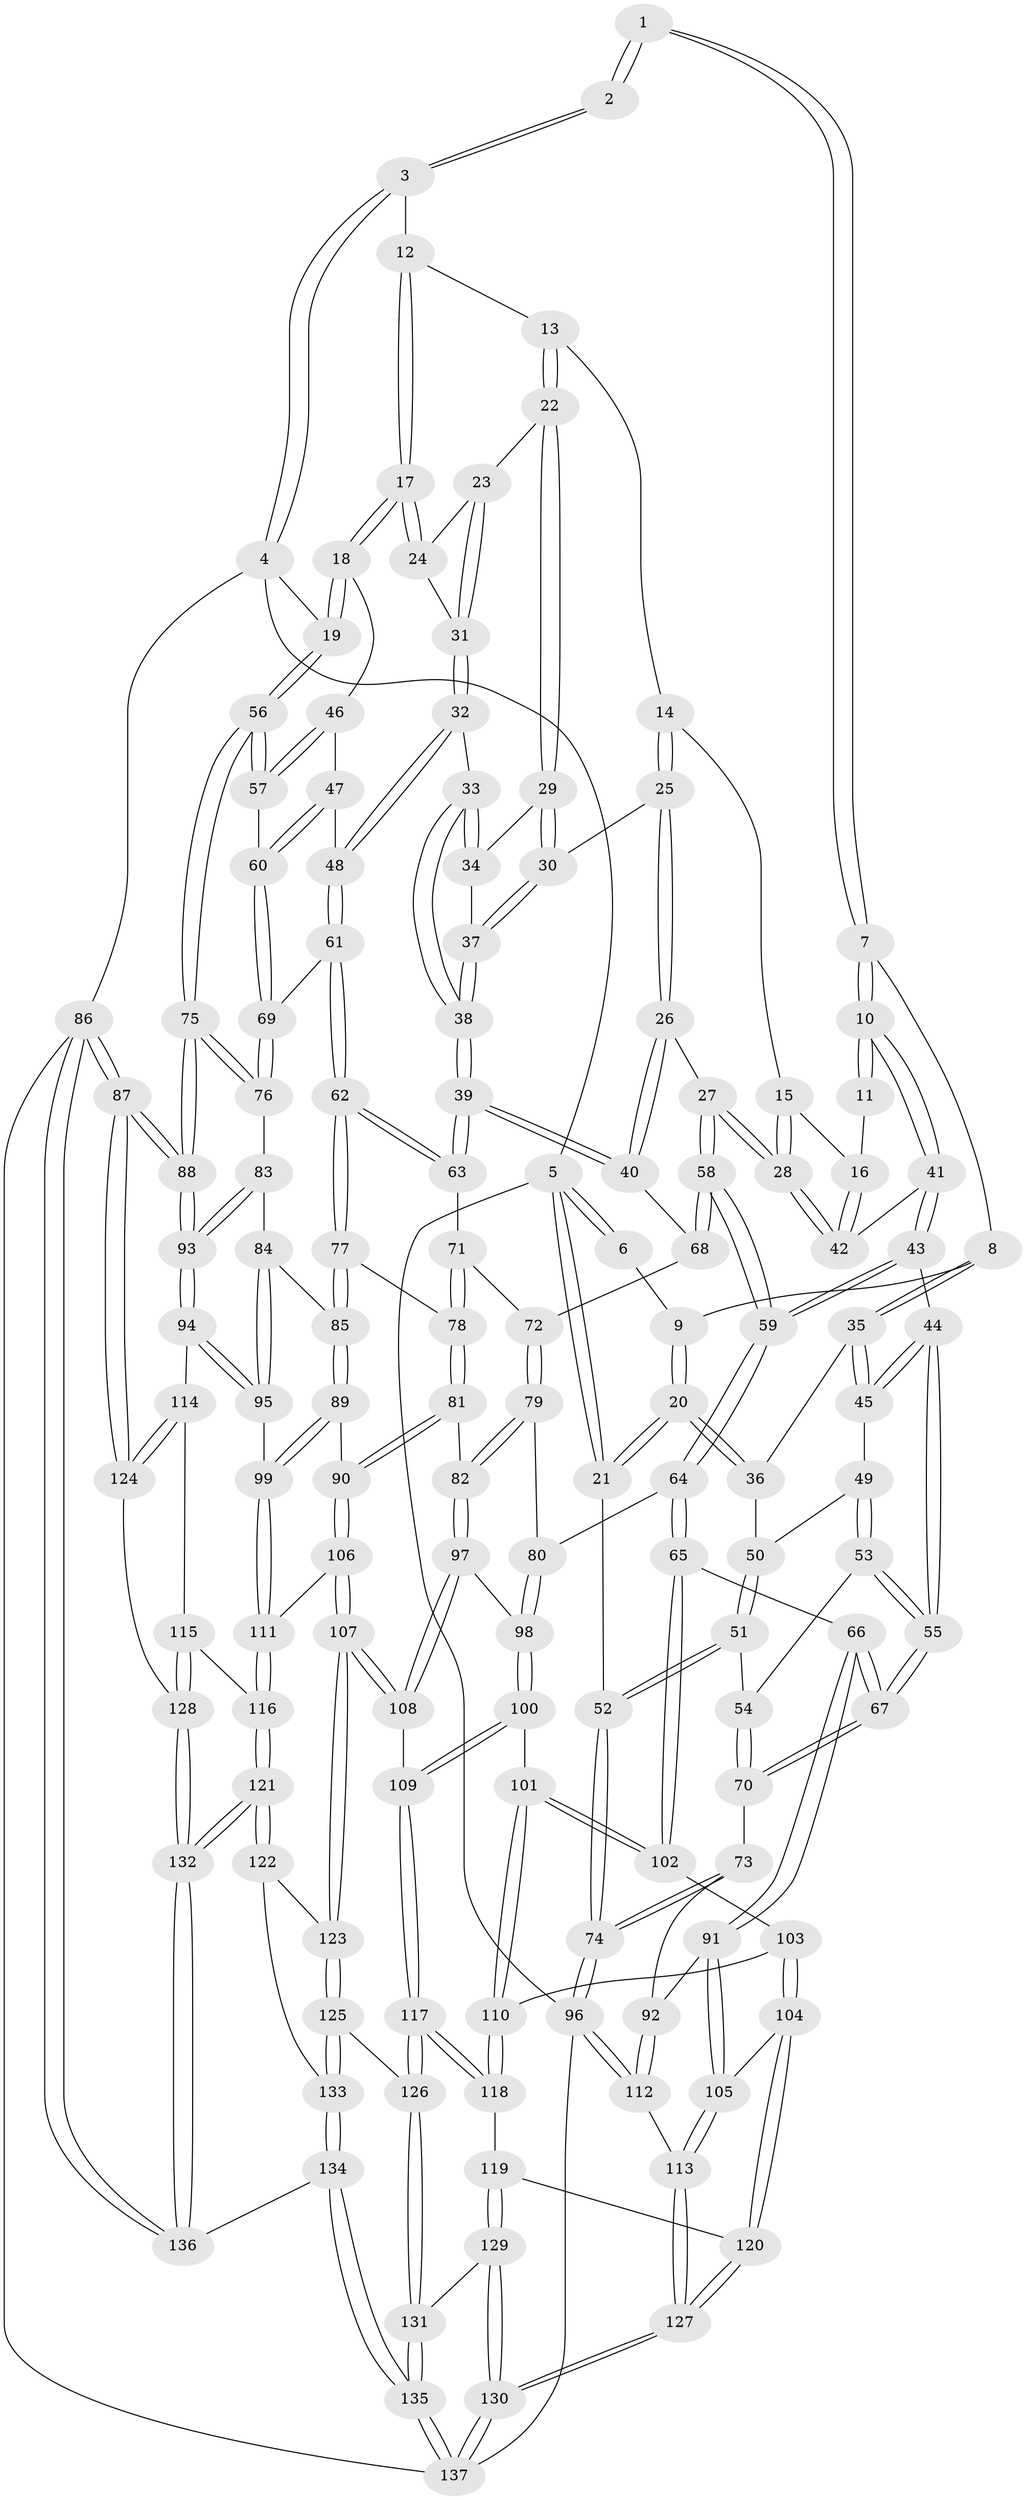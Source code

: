 // coarse degree distribution, {6: 0.046511627906976744, 4: 0.4418604651162791, 3: 0.3023255813953488, 5: 0.13953488372093023, 2: 0.046511627906976744, 7: 0.023255813953488372}
// Generated by graph-tools (version 1.1) at 2025/38/03/04/25 23:38:31]
// undirected, 137 vertices, 339 edges
graph export_dot {
  node [color=gray90,style=filled];
  1 [pos="+0.3478908395964338+0"];
  2 [pos="+0.5698836508310732+0"];
  3 [pos="+0.598562403003527+0"];
  4 [pos="+1+0"];
  5 [pos="+0+0"];
  6 [pos="+0.05981444850780698+0"];
  7 [pos="+0.2751811851853113+0.12943719907587295"];
  8 [pos="+0.15329222419453886+0.0888206230317284"];
  9 [pos="+0.13413584688970032+0.056867819301655825"];
  10 [pos="+0.2981328896900158+0.15573602045594703"];
  11 [pos="+0.4934752491830486+0"];
  12 [pos="+0.6219967231732327+0"];
  13 [pos="+0.6310940977028494+0"];
  14 [pos="+0.5541834730245435+0.12284202703383312"];
  15 [pos="+0.5536789465379531+0.12321072170091632"];
  16 [pos="+0.45107746089409406+0.1637245646176704"];
  17 [pos="+0.9309238909823503+0.13501900308616127"];
  18 [pos="+0.9499996032327517+0.13555178455700315"];
  19 [pos="+1+0"];
  20 [pos="+0+0.15108612264171714"];
  21 [pos="+0+0.1531344861845285"];
  22 [pos="+0.6561302556491405+0.023102747019488747"];
  23 [pos="+0.697206795712906+0.0625598282193806"];
  24 [pos="+0.8716314182292209+0.13876693749559083"];
  25 [pos="+0.5591464563398065+0.18801608094300865"];
  26 [pos="+0.4773337025666136+0.26156963084048523"];
  27 [pos="+0.4562832578755391+0.2521385444575693"];
  28 [pos="+0.45445763507343756+0.2503192093068596"];
  29 [pos="+0.6494612462301673+0.0902860494568398"];
  30 [pos="+0.6020399847515578+0.18748429889899887"];
  31 [pos="+0.7595108375899553+0.2022447093942099"];
  32 [pos="+0.7363509056573995+0.2607344278418045"];
  33 [pos="+0.7319809524112597+0.2611526005068069"];
  34 [pos="+0.6716056481995303+0.18635014676988107"];
  35 [pos="+0.10914514953066912+0.17473046257417127"];
  36 [pos="+0.08241681658074736+0.19702614492067744"];
  37 [pos="+0.6159736911616619+0.2206152803108648"];
  38 [pos="+0.6129495054663603+0.3215470153760809"];
  39 [pos="+0.6041265675149063+0.3306346723707044"];
  40 [pos="+0.5118587469335225+0.2916464021738609"];
  41 [pos="+0.3161842745967515+0.20441525664993232"];
  42 [pos="+0.4247270566600906+0.22597870757410468"];
  43 [pos="+0.2800489277069336+0.2546296522237336"];
  44 [pos="+0.2378757468103087+0.26992956573479926"];
  45 [pos="+0.21566234751010563+0.2603957906016388"];
  46 [pos="+0.9040383638024546+0.2482680123885982"];
  47 [pos="+0.8753323799466844+0.2716834462652674"];
  48 [pos="+0.7789843914942632+0.2920252249603462"];
  49 [pos="+0.10555424183810092+0.2576657108149108"];
  50 [pos="+0.08246228077669897+0.19780116259851785"];
  51 [pos="+0.0007481315921001936+0.32907253951218457"];
  52 [pos="+0+0.39314375277316194"];
  53 [pos="+0.09693230653600698+0.3224705683878943"];
  54 [pos="+0.09256085563926025+0.32542228869970613"];
  55 [pos="+0.1852823612568454+0.329456841426682"];
  56 [pos="+1+0.37950612995824207"];
  57 [pos="+0.9870735142310153+0.3636602582458567"];
  58 [pos="+0.3405908444707191+0.48198987809532134"];
  59 [pos="+0.34046737079549555+0.48216309116821343"];
  60 [pos="+0.8856685095337166+0.42399539091609634"];
  61 [pos="+0.789680595139462+0.43295861037630395"];
  62 [pos="+0.7528062451891737+0.46208312955399866"];
  63 [pos="+0.6058296635192025+0.33934984604174123"];
  64 [pos="+0.33439641767300654+0.5176108199006089"];
  65 [pos="+0.3280580234403765+0.5216503874635656"];
  66 [pos="+0.23829154478753195+0.5304895203702784"];
  67 [pos="+0.1959993039084521+0.5002278961122483"];
  68 [pos="+0.4777228464090576+0.3722848123097365"];
  69 [pos="+0.8822284414378915+0.42864698271900653"];
  70 [pos="+0.12046291178328072+0.48200021394089476"];
  71 [pos="+0.5626120298117145+0.44269737418442917"];
  72 [pos="+0.5121170637407434+0.46342452836253567"];
  73 [pos="+0+0.4906612395701091"];
  74 [pos="+0+0.49289816568414735"];
  75 [pos="+1+0.4711421737319943"];
  76 [pos="+0.9089736000439813+0.4703337136194065"];
  77 [pos="+0.7499306634799275+0.47128414159308246"];
  78 [pos="+0.6355153923855168+0.5335506476667041"];
  79 [pos="+0.44862028652280306+0.5089987168224499"];
  80 [pos="+0.3442755473895716+0.5191589497310479"];
  81 [pos="+0.6082249033930899+0.6065139732759477"];
  82 [pos="+0.5905312590822787+0.6097977839317202"];
  83 [pos="+0.9224190096328133+0.571811396965904"];
  84 [pos="+0.8445449632058681+0.5946789937555375"];
  85 [pos="+0.7996000061827362+0.5973241159522564"];
  86 [pos="+1+1"];
  87 [pos="+1+1"];
  88 [pos="+1+0.7124436417721522"];
  89 [pos="+0.7645926895448639+0.6550848248908508"];
  90 [pos="+0.6288785734118163+0.6248318537537682"];
  91 [pos="+0.1720197253812421+0.6495102147756987"];
  92 [pos="+0.13817413751231647+0.665959067478414"];
  93 [pos="+1+0.7012299519090844"];
  94 [pos="+0.9442016630421638+0.7406983378883235"];
  95 [pos="+0.9059527214030383+0.7208112943321329"];
  96 [pos="+0+0.7231781729486009"];
  97 [pos="+0.5586801307812618+0.6399387003913235"];
  98 [pos="+0.48874372953898537+0.6620314353154867"];
  99 [pos="+0.7708917756783632+0.6907237072453192"];
  100 [pos="+0.4620697354361996+0.7242500933905821"];
  101 [pos="+0.4187303104967982+0.7227571889489873"];
  102 [pos="+0.34134546202185145+0.6070009494961875"];
  103 [pos="+0.31705701749548576+0.7031439441896051"];
  104 [pos="+0.273816104943873+0.7732135094930608"];
  105 [pos="+0.23285464202052944+0.7451474712654784"];
  106 [pos="+0.6360601876244585+0.7411701247699995"];
  107 [pos="+0.5952089159982351+0.7940125529976966"];
  108 [pos="+0.5549979310491745+0.7762416125947307"];
  109 [pos="+0.5029101664646412+0.7773933656974173"];
  110 [pos="+0.39304762564964146+0.7487825129445679"];
  111 [pos="+0.7577570591040619+0.7381993039935667"];
  112 [pos="+0+0.7628079234633137"];
  113 [pos="+0.07920231288216288+0.8513245519781305"];
  114 [pos="+0.8893402573512956+0.7901772733967687"];
  115 [pos="+0.8102765670916108+0.8151237346925023"];
  116 [pos="+0.7706782447045343+0.8096325454261868"];
  117 [pos="+0.4533562499729984+0.8496200406694382"];
  118 [pos="+0.392155158806534+0.7504908285274658"];
  119 [pos="+0.319299557957751+0.8184754081235155"];
  120 [pos="+0.28591607871949537+0.8014729433947984"];
  121 [pos="+0.7107540150949732+0.8879083542550786"];
  122 [pos="+0.6213613484266802+0.8350783344336815"];
  123 [pos="+0.5954898437243459+0.7946268349608819"];
  124 [pos="+0.9152693286099302+0.9064696603838528"];
  125 [pos="+0.49796169464498513+0.8957271321947344"];
  126 [pos="+0.44694608392315677+0.8651645686993497"];
  127 [pos="+0.1381225159578217+0.9256455020371156"];
  128 [pos="+0.8815362660944095+0.9109557642526258"];
  129 [pos="+0.35496861531905677+0.8691041892894362"];
  130 [pos="+0.14217770369972413+0.9420069490848542"];
  131 [pos="+0.37854776067328966+0.8962869645972681"];
  132 [pos="+0.7276524112538773+1"];
  133 [pos="+0.5349201061320736+0.9305171720067736"];
  134 [pos="+0.5935230617285268+1"];
  135 [pos="+0.31666021608082073+1"];
  136 [pos="+0.6962847885557715+1"];
  137 [pos="+0.19906952378890005+1"];
  1 -- 2;
  1 -- 2;
  1 -- 7;
  1 -- 7;
  2 -- 3;
  2 -- 3;
  3 -- 4;
  3 -- 4;
  3 -- 12;
  4 -- 5;
  4 -- 19;
  4 -- 86;
  5 -- 6;
  5 -- 6;
  5 -- 21;
  5 -- 21;
  5 -- 96;
  6 -- 9;
  7 -- 8;
  7 -- 10;
  7 -- 10;
  8 -- 9;
  8 -- 35;
  8 -- 35;
  9 -- 20;
  9 -- 20;
  10 -- 11;
  10 -- 11;
  10 -- 41;
  10 -- 41;
  11 -- 16;
  12 -- 13;
  12 -- 17;
  12 -- 17;
  13 -- 14;
  13 -- 22;
  13 -- 22;
  14 -- 15;
  14 -- 25;
  14 -- 25;
  15 -- 16;
  15 -- 28;
  15 -- 28;
  16 -- 42;
  16 -- 42;
  17 -- 18;
  17 -- 18;
  17 -- 24;
  17 -- 24;
  18 -- 19;
  18 -- 19;
  18 -- 46;
  19 -- 56;
  19 -- 56;
  20 -- 21;
  20 -- 21;
  20 -- 36;
  20 -- 36;
  21 -- 52;
  22 -- 23;
  22 -- 29;
  22 -- 29;
  23 -- 24;
  23 -- 31;
  23 -- 31;
  24 -- 31;
  25 -- 26;
  25 -- 26;
  25 -- 30;
  26 -- 27;
  26 -- 40;
  26 -- 40;
  27 -- 28;
  27 -- 28;
  27 -- 58;
  27 -- 58;
  28 -- 42;
  28 -- 42;
  29 -- 30;
  29 -- 30;
  29 -- 34;
  30 -- 37;
  30 -- 37;
  31 -- 32;
  31 -- 32;
  32 -- 33;
  32 -- 48;
  32 -- 48;
  33 -- 34;
  33 -- 34;
  33 -- 38;
  33 -- 38;
  34 -- 37;
  35 -- 36;
  35 -- 45;
  35 -- 45;
  36 -- 50;
  37 -- 38;
  37 -- 38;
  38 -- 39;
  38 -- 39;
  39 -- 40;
  39 -- 40;
  39 -- 63;
  39 -- 63;
  40 -- 68;
  41 -- 42;
  41 -- 43;
  41 -- 43;
  43 -- 44;
  43 -- 59;
  43 -- 59;
  44 -- 45;
  44 -- 45;
  44 -- 55;
  44 -- 55;
  45 -- 49;
  46 -- 47;
  46 -- 57;
  46 -- 57;
  47 -- 48;
  47 -- 60;
  47 -- 60;
  48 -- 61;
  48 -- 61;
  49 -- 50;
  49 -- 53;
  49 -- 53;
  50 -- 51;
  50 -- 51;
  51 -- 52;
  51 -- 52;
  51 -- 54;
  52 -- 74;
  52 -- 74;
  53 -- 54;
  53 -- 55;
  53 -- 55;
  54 -- 70;
  54 -- 70;
  55 -- 67;
  55 -- 67;
  56 -- 57;
  56 -- 57;
  56 -- 75;
  56 -- 75;
  57 -- 60;
  58 -- 59;
  58 -- 59;
  58 -- 68;
  58 -- 68;
  59 -- 64;
  59 -- 64;
  60 -- 69;
  60 -- 69;
  61 -- 62;
  61 -- 62;
  61 -- 69;
  62 -- 63;
  62 -- 63;
  62 -- 77;
  62 -- 77;
  63 -- 71;
  64 -- 65;
  64 -- 65;
  64 -- 80;
  65 -- 66;
  65 -- 102;
  65 -- 102;
  66 -- 67;
  66 -- 67;
  66 -- 91;
  66 -- 91;
  67 -- 70;
  67 -- 70;
  68 -- 72;
  69 -- 76;
  69 -- 76;
  70 -- 73;
  71 -- 72;
  71 -- 78;
  71 -- 78;
  72 -- 79;
  72 -- 79;
  73 -- 74;
  73 -- 74;
  73 -- 92;
  74 -- 96;
  74 -- 96;
  75 -- 76;
  75 -- 76;
  75 -- 88;
  75 -- 88;
  76 -- 83;
  77 -- 78;
  77 -- 85;
  77 -- 85;
  78 -- 81;
  78 -- 81;
  79 -- 80;
  79 -- 82;
  79 -- 82;
  80 -- 98;
  80 -- 98;
  81 -- 82;
  81 -- 90;
  81 -- 90;
  82 -- 97;
  82 -- 97;
  83 -- 84;
  83 -- 93;
  83 -- 93;
  84 -- 85;
  84 -- 95;
  84 -- 95;
  85 -- 89;
  85 -- 89;
  86 -- 87;
  86 -- 87;
  86 -- 136;
  86 -- 136;
  86 -- 137;
  87 -- 88;
  87 -- 88;
  87 -- 124;
  87 -- 124;
  88 -- 93;
  88 -- 93;
  89 -- 90;
  89 -- 99;
  89 -- 99;
  90 -- 106;
  90 -- 106;
  91 -- 92;
  91 -- 105;
  91 -- 105;
  92 -- 112;
  92 -- 112;
  93 -- 94;
  93 -- 94;
  94 -- 95;
  94 -- 95;
  94 -- 114;
  95 -- 99;
  96 -- 112;
  96 -- 112;
  96 -- 137;
  97 -- 98;
  97 -- 108;
  97 -- 108;
  98 -- 100;
  98 -- 100;
  99 -- 111;
  99 -- 111;
  100 -- 101;
  100 -- 109;
  100 -- 109;
  101 -- 102;
  101 -- 102;
  101 -- 110;
  101 -- 110;
  102 -- 103;
  103 -- 104;
  103 -- 104;
  103 -- 110;
  104 -- 105;
  104 -- 120;
  104 -- 120;
  105 -- 113;
  105 -- 113;
  106 -- 107;
  106 -- 107;
  106 -- 111;
  107 -- 108;
  107 -- 108;
  107 -- 123;
  107 -- 123;
  108 -- 109;
  109 -- 117;
  109 -- 117;
  110 -- 118;
  110 -- 118;
  111 -- 116;
  111 -- 116;
  112 -- 113;
  113 -- 127;
  113 -- 127;
  114 -- 115;
  114 -- 124;
  114 -- 124;
  115 -- 116;
  115 -- 128;
  115 -- 128;
  116 -- 121;
  116 -- 121;
  117 -- 118;
  117 -- 118;
  117 -- 126;
  117 -- 126;
  118 -- 119;
  119 -- 120;
  119 -- 129;
  119 -- 129;
  120 -- 127;
  120 -- 127;
  121 -- 122;
  121 -- 122;
  121 -- 132;
  121 -- 132;
  122 -- 123;
  122 -- 133;
  123 -- 125;
  123 -- 125;
  124 -- 128;
  125 -- 126;
  125 -- 133;
  125 -- 133;
  126 -- 131;
  126 -- 131;
  127 -- 130;
  127 -- 130;
  128 -- 132;
  128 -- 132;
  129 -- 130;
  129 -- 130;
  129 -- 131;
  130 -- 137;
  130 -- 137;
  131 -- 135;
  131 -- 135;
  132 -- 136;
  132 -- 136;
  133 -- 134;
  133 -- 134;
  134 -- 135;
  134 -- 135;
  134 -- 136;
  135 -- 137;
  135 -- 137;
}
